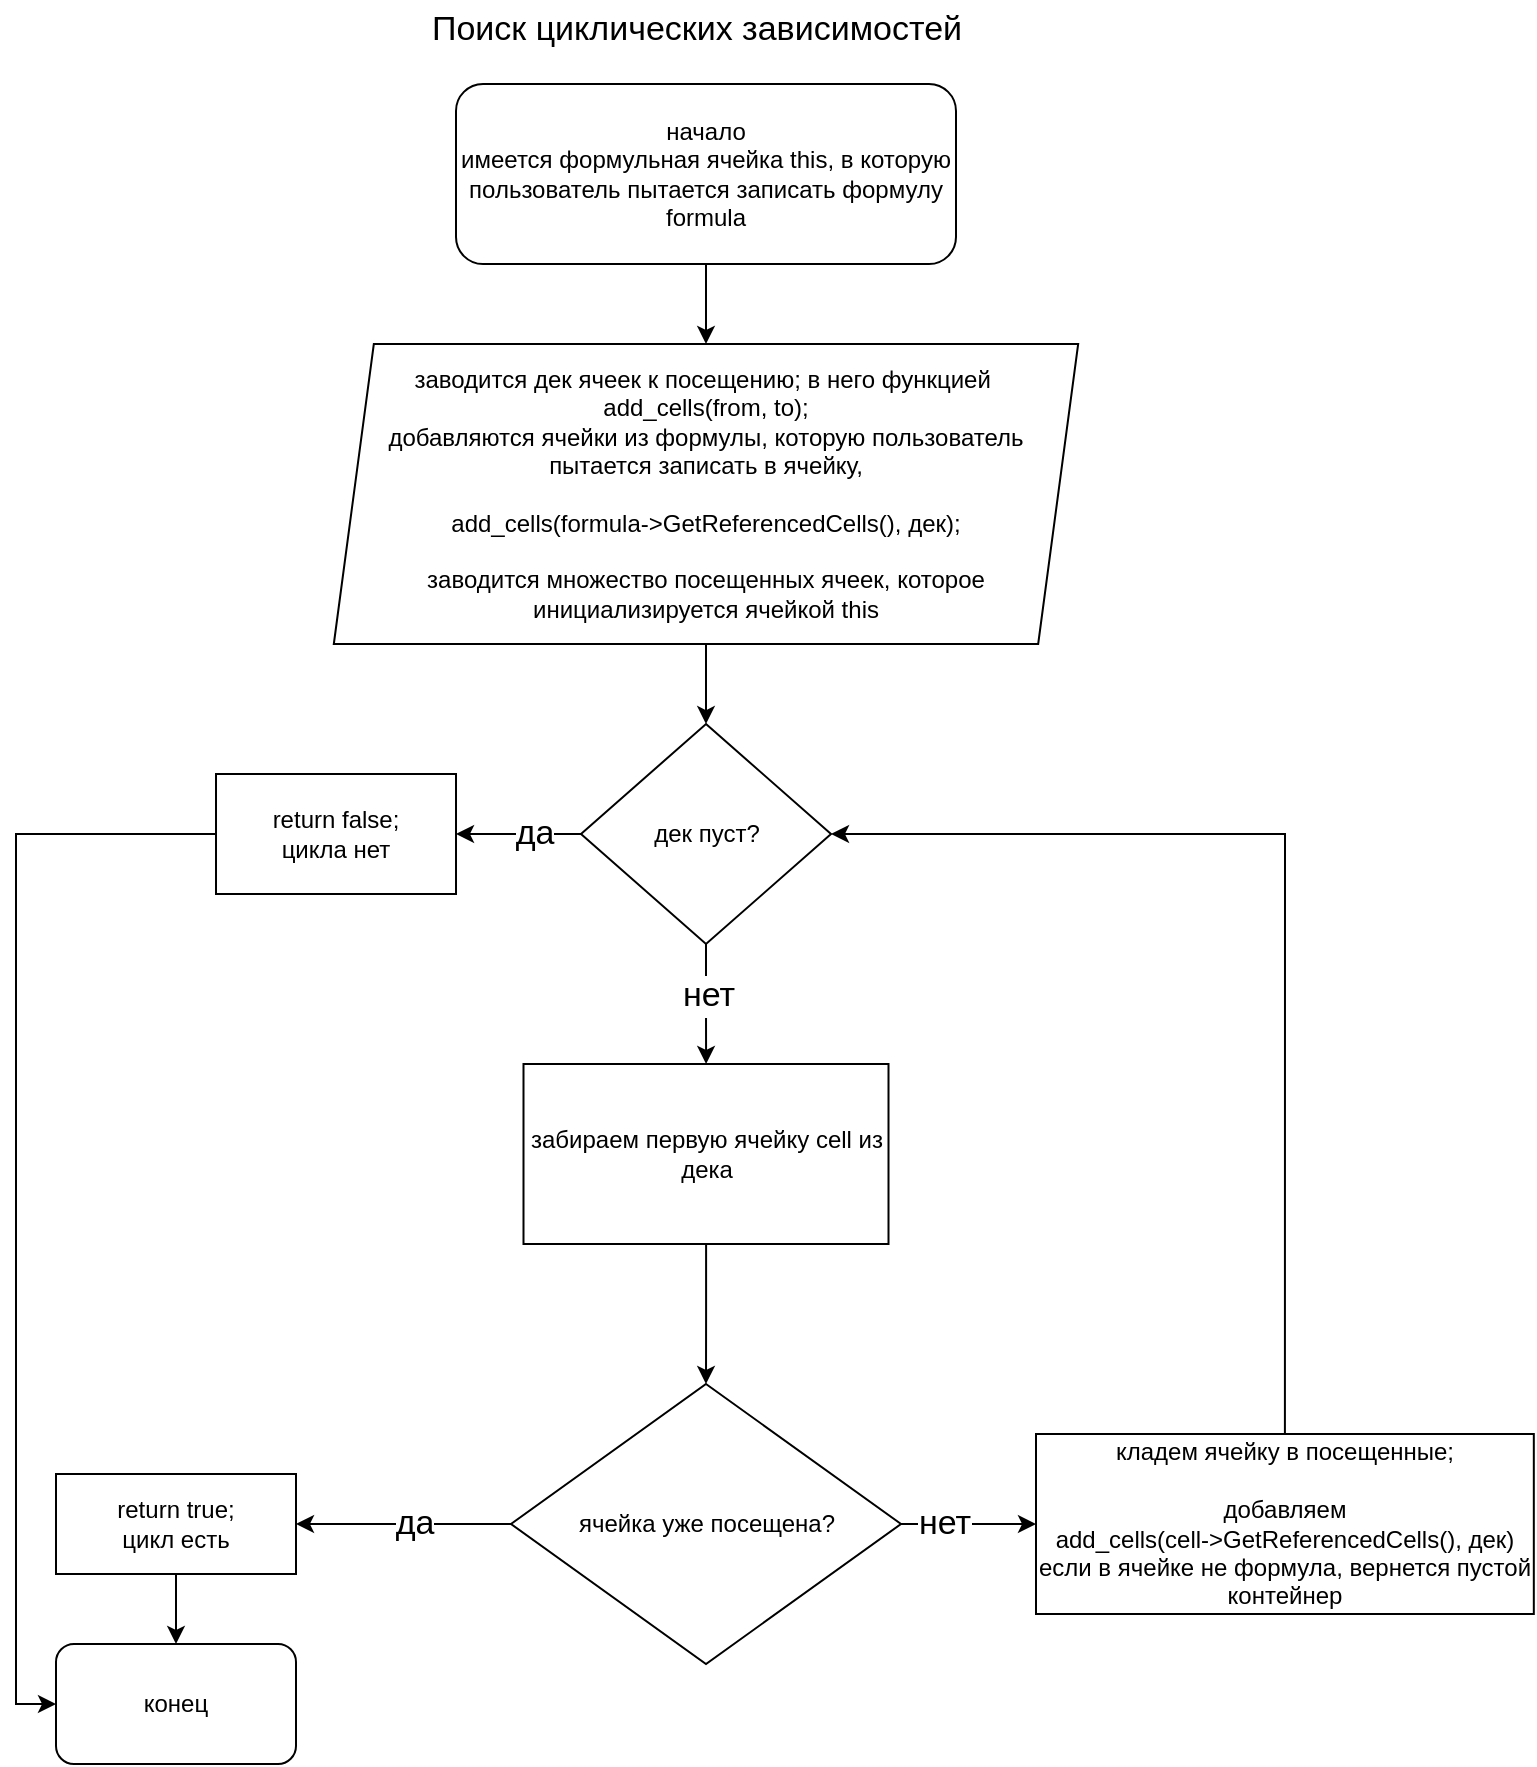 <mxfile version="21.6.8" type="device">
  <diagram name="Page-1" id="z9clTre_lscxgogZnKVf">
    <mxGraphModel dx="1364" dy="843" grid="1" gridSize="10" guides="1" tooltips="1" connect="1" arrows="1" fold="1" page="1" pageScale="1" pageWidth="850" pageHeight="1100" math="0" shadow="0">
      <root>
        <mxCell id="0" />
        <mxCell id="1" parent="0" />
        <mxCell id="akpPnj3JIk4HC8i-5JJ6-6" value="" style="edgeStyle=orthogonalEdgeStyle;rounded=0;orthogonalLoop=1;jettySize=auto;html=1;" parent="1" source="akpPnj3JIk4HC8i-5JJ6-3" target="akpPnj3JIk4HC8i-5JJ6-5" edge="1">
          <mxGeometry relative="1" as="geometry" />
        </mxCell>
        <mxCell id="akpPnj3JIk4HC8i-5JJ6-3" value="начало&lt;br&gt;имеется формульная ячейка this, в которую пользователь пытается записать формулу formula" style="rounded=1;whiteSpace=wrap;html=1;" parent="1" vertex="1">
          <mxGeometry x="280" y="70" width="250" height="90" as="geometry" />
        </mxCell>
        <mxCell id="akpPnj3JIk4HC8i-5JJ6-4" value="Поиск циклических зависимостей" style="text;html=1;align=center;verticalAlign=middle;resizable=0;points=[];autosize=1;strokeColor=none;fillColor=none;fontSize=17;" parent="1" vertex="1">
          <mxGeometry x="255" y="28" width="290" height="30" as="geometry" />
        </mxCell>
        <mxCell id="eGRahKqvhWwFgilbKnpP-13" value="" style="edgeStyle=orthogonalEdgeStyle;rounded=0;orthogonalLoop=1;jettySize=auto;html=1;" edge="1" parent="1" source="akpPnj3JIk4HC8i-5JJ6-5" target="eGRahKqvhWwFgilbKnpP-12">
          <mxGeometry relative="1" as="geometry" />
        </mxCell>
        <mxCell id="akpPnj3JIk4HC8i-5JJ6-5" value="&lt;span style=&quot;background-color: initial;&quot;&gt;заводится дек ячеек&amp;nbsp;&lt;/span&gt;&lt;span style=&quot;background-color: initial;&quot;&gt;к посещению;&amp;nbsp;&lt;/span&gt;&lt;span style=&quot;background-color: initial;&quot;&gt;в него функцией&amp;nbsp;&lt;/span&gt;&lt;span style=&quot;background-color: initial;&quot;&gt;&lt;br&gt;&lt;/span&gt;add_cells(from, to);&lt;div style=&quot;&quot;&gt;&lt;span style=&quot;background-color: initial;&quot;&gt;добавляются ячейки из формулы, которую пользователь пытается записать в ячейку,&lt;/span&gt;&lt;/div&gt;&lt;div style=&quot;&quot;&gt;&lt;br&gt;&lt;/div&gt;&lt;div style=&quot;&quot;&gt;add_cells(formula-&amp;gt;GetReferencedCells(), дек);&lt;/div&gt;&lt;div style=&quot;&quot;&gt;&lt;br&gt;&lt;/div&gt;&lt;div style=&quot;&quot;&gt;заводится множество посещенных ячеек, которое инициализируется ячейкой this&lt;/div&gt;" style="shape=parallelogram;perimeter=parallelogramPerimeter;whiteSpace=wrap;html=1;fixedSize=1;align=center;" parent="1" vertex="1">
          <mxGeometry x="218.91" y="200" width="372.18" height="150" as="geometry" />
        </mxCell>
        <mxCell id="eGRahKqvhWwFgilbKnpP-2" value="" style="edgeStyle=orthogonalEdgeStyle;rounded=0;orthogonalLoop=1;jettySize=auto;html=1;" edge="1" parent="1" source="akpPnj3JIk4HC8i-5JJ6-7" target="eGRahKqvhWwFgilbKnpP-1">
          <mxGeometry relative="1" as="geometry" />
        </mxCell>
        <mxCell id="akpPnj3JIk4HC8i-5JJ6-7" value="забираем первую ячейку cell из дека" style="whiteSpace=wrap;html=1;" parent="1" vertex="1">
          <mxGeometry x="313.75" y="560" width="182.5" height="90" as="geometry" />
        </mxCell>
        <mxCell id="eGRahKqvhWwFgilbKnpP-4" value="" style="edgeStyle=orthogonalEdgeStyle;rounded=0;orthogonalLoop=1;jettySize=auto;html=1;" edge="1" parent="1" source="eGRahKqvhWwFgilbKnpP-1" target="eGRahKqvhWwFgilbKnpP-3">
          <mxGeometry relative="1" as="geometry" />
        </mxCell>
        <mxCell id="eGRahKqvhWwFgilbKnpP-5" value="да" style="edgeLabel;html=1;align=center;verticalAlign=middle;resizable=0;points=[];fontSize=17;" vertex="1" connectable="0" parent="eGRahKqvhWwFgilbKnpP-4">
          <mxGeometry x="-0.174" y="3" relative="1" as="geometry">
            <mxPoint x="-4" y="-3" as="offset" />
          </mxGeometry>
        </mxCell>
        <mxCell id="eGRahKqvhWwFgilbKnpP-9" value="" style="edgeStyle=orthogonalEdgeStyle;rounded=0;orthogonalLoop=1;jettySize=auto;html=1;" edge="1" parent="1" source="eGRahKqvhWwFgilbKnpP-1" target="eGRahKqvhWwFgilbKnpP-8">
          <mxGeometry relative="1" as="geometry" />
        </mxCell>
        <mxCell id="eGRahKqvhWwFgilbKnpP-10" value="нет" style="edgeLabel;html=1;align=center;verticalAlign=middle;resizable=0;points=[];fontSize=17;" vertex="1" connectable="0" parent="eGRahKqvhWwFgilbKnpP-9">
          <mxGeometry x="-0.496" y="-5" relative="1" as="geometry">
            <mxPoint x="4" y="-5" as="offset" />
          </mxGeometry>
        </mxCell>
        <mxCell id="eGRahKqvhWwFgilbKnpP-1" value="ячейка уже посещена?" style="rhombus;whiteSpace=wrap;html=1;" vertex="1" parent="1">
          <mxGeometry x="307.5" y="720" width="195" height="140" as="geometry" />
        </mxCell>
        <mxCell id="eGRahKqvhWwFgilbKnpP-7" value="" style="edgeStyle=orthogonalEdgeStyle;rounded=0;orthogonalLoop=1;jettySize=auto;html=1;" edge="1" parent="1" source="eGRahKqvhWwFgilbKnpP-3" target="eGRahKqvhWwFgilbKnpP-6">
          <mxGeometry relative="1" as="geometry" />
        </mxCell>
        <mxCell id="eGRahKqvhWwFgilbKnpP-3" value="return true;&lt;br&gt;цикл есть" style="whiteSpace=wrap;html=1;" vertex="1" parent="1">
          <mxGeometry x="80" y="765" width="120" height="50" as="geometry" />
        </mxCell>
        <mxCell id="eGRahKqvhWwFgilbKnpP-6" value="конец" style="rounded=1;whiteSpace=wrap;html=1;" vertex="1" parent="1">
          <mxGeometry x="80" y="850" width="120" height="60" as="geometry" />
        </mxCell>
        <mxCell id="eGRahKqvhWwFgilbKnpP-21" style="edgeStyle=orthogonalEdgeStyle;rounded=0;orthogonalLoop=1;jettySize=auto;html=1;exitX=0.5;exitY=0;exitDx=0;exitDy=0;entryX=1;entryY=0.5;entryDx=0;entryDy=0;" edge="1" parent="1" source="eGRahKqvhWwFgilbKnpP-8" target="eGRahKqvhWwFgilbKnpP-12">
          <mxGeometry relative="1" as="geometry" />
        </mxCell>
        <mxCell id="eGRahKqvhWwFgilbKnpP-8" value="кладем ячейку в посещенные;&lt;br&gt;&lt;br&gt;добавляем&lt;br&gt;add_cells(cell-&amp;gt;GetReferencedCells(), дек)&lt;br&gt;если в ячейке не формула, вернется пустой контейнер" style="whiteSpace=wrap;html=1;" vertex="1" parent="1">
          <mxGeometry x="570" y="745" width="248.91" height="90" as="geometry" />
        </mxCell>
        <mxCell id="eGRahKqvhWwFgilbKnpP-15" value="" style="edgeStyle=orthogonalEdgeStyle;rounded=0;orthogonalLoop=1;jettySize=auto;html=1;" edge="1" parent="1" source="eGRahKqvhWwFgilbKnpP-12" target="eGRahKqvhWwFgilbKnpP-14">
          <mxGeometry relative="1" as="geometry" />
        </mxCell>
        <mxCell id="eGRahKqvhWwFgilbKnpP-16" value="да" style="edgeLabel;html=1;align=center;verticalAlign=middle;resizable=0;points=[];fontSize=17;" vertex="1" connectable="0" parent="eGRahKqvhWwFgilbKnpP-15">
          <mxGeometry x="0.127" y="2" relative="1" as="geometry">
            <mxPoint x="11" y="-2" as="offset" />
          </mxGeometry>
        </mxCell>
        <mxCell id="eGRahKqvhWwFgilbKnpP-17" value="" style="edgeStyle=orthogonalEdgeStyle;rounded=0;orthogonalLoop=1;jettySize=auto;html=1;" edge="1" parent="1" source="eGRahKqvhWwFgilbKnpP-12" target="akpPnj3JIk4HC8i-5JJ6-7">
          <mxGeometry relative="1" as="geometry" />
        </mxCell>
        <mxCell id="eGRahKqvhWwFgilbKnpP-18" value="нет" style="edgeLabel;html=1;align=center;verticalAlign=middle;resizable=0;points=[];fontSize=17;" vertex="1" connectable="0" parent="eGRahKqvhWwFgilbKnpP-17">
          <mxGeometry x="-0.152" y="1" relative="1" as="geometry">
            <mxPoint as="offset" />
          </mxGeometry>
        </mxCell>
        <mxCell id="eGRahKqvhWwFgilbKnpP-12" value="дек пуст?" style="rhombus;whiteSpace=wrap;html=1;" vertex="1" parent="1">
          <mxGeometry x="342.5" y="390" width="125.01" height="110" as="geometry" />
        </mxCell>
        <mxCell id="eGRahKqvhWwFgilbKnpP-19" style="edgeStyle=orthogonalEdgeStyle;rounded=0;orthogonalLoop=1;jettySize=auto;html=1;exitX=0;exitY=0.5;exitDx=0;exitDy=0;entryX=0;entryY=0.5;entryDx=0;entryDy=0;" edge="1" parent="1" source="eGRahKqvhWwFgilbKnpP-14" target="eGRahKqvhWwFgilbKnpP-6">
          <mxGeometry relative="1" as="geometry" />
        </mxCell>
        <mxCell id="eGRahKqvhWwFgilbKnpP-14" value="return false;&lt;br&gt;цикла нет" style="whiteSpace=wrap;html=1;" vertex="1" parent="1">
          <mxGeometry x="160.005" y="415" width="120" height="60" as="geometry" />
        </mxCell>
      </root>
    </mxGraphModel>
  </diagram>
</mxfile>
